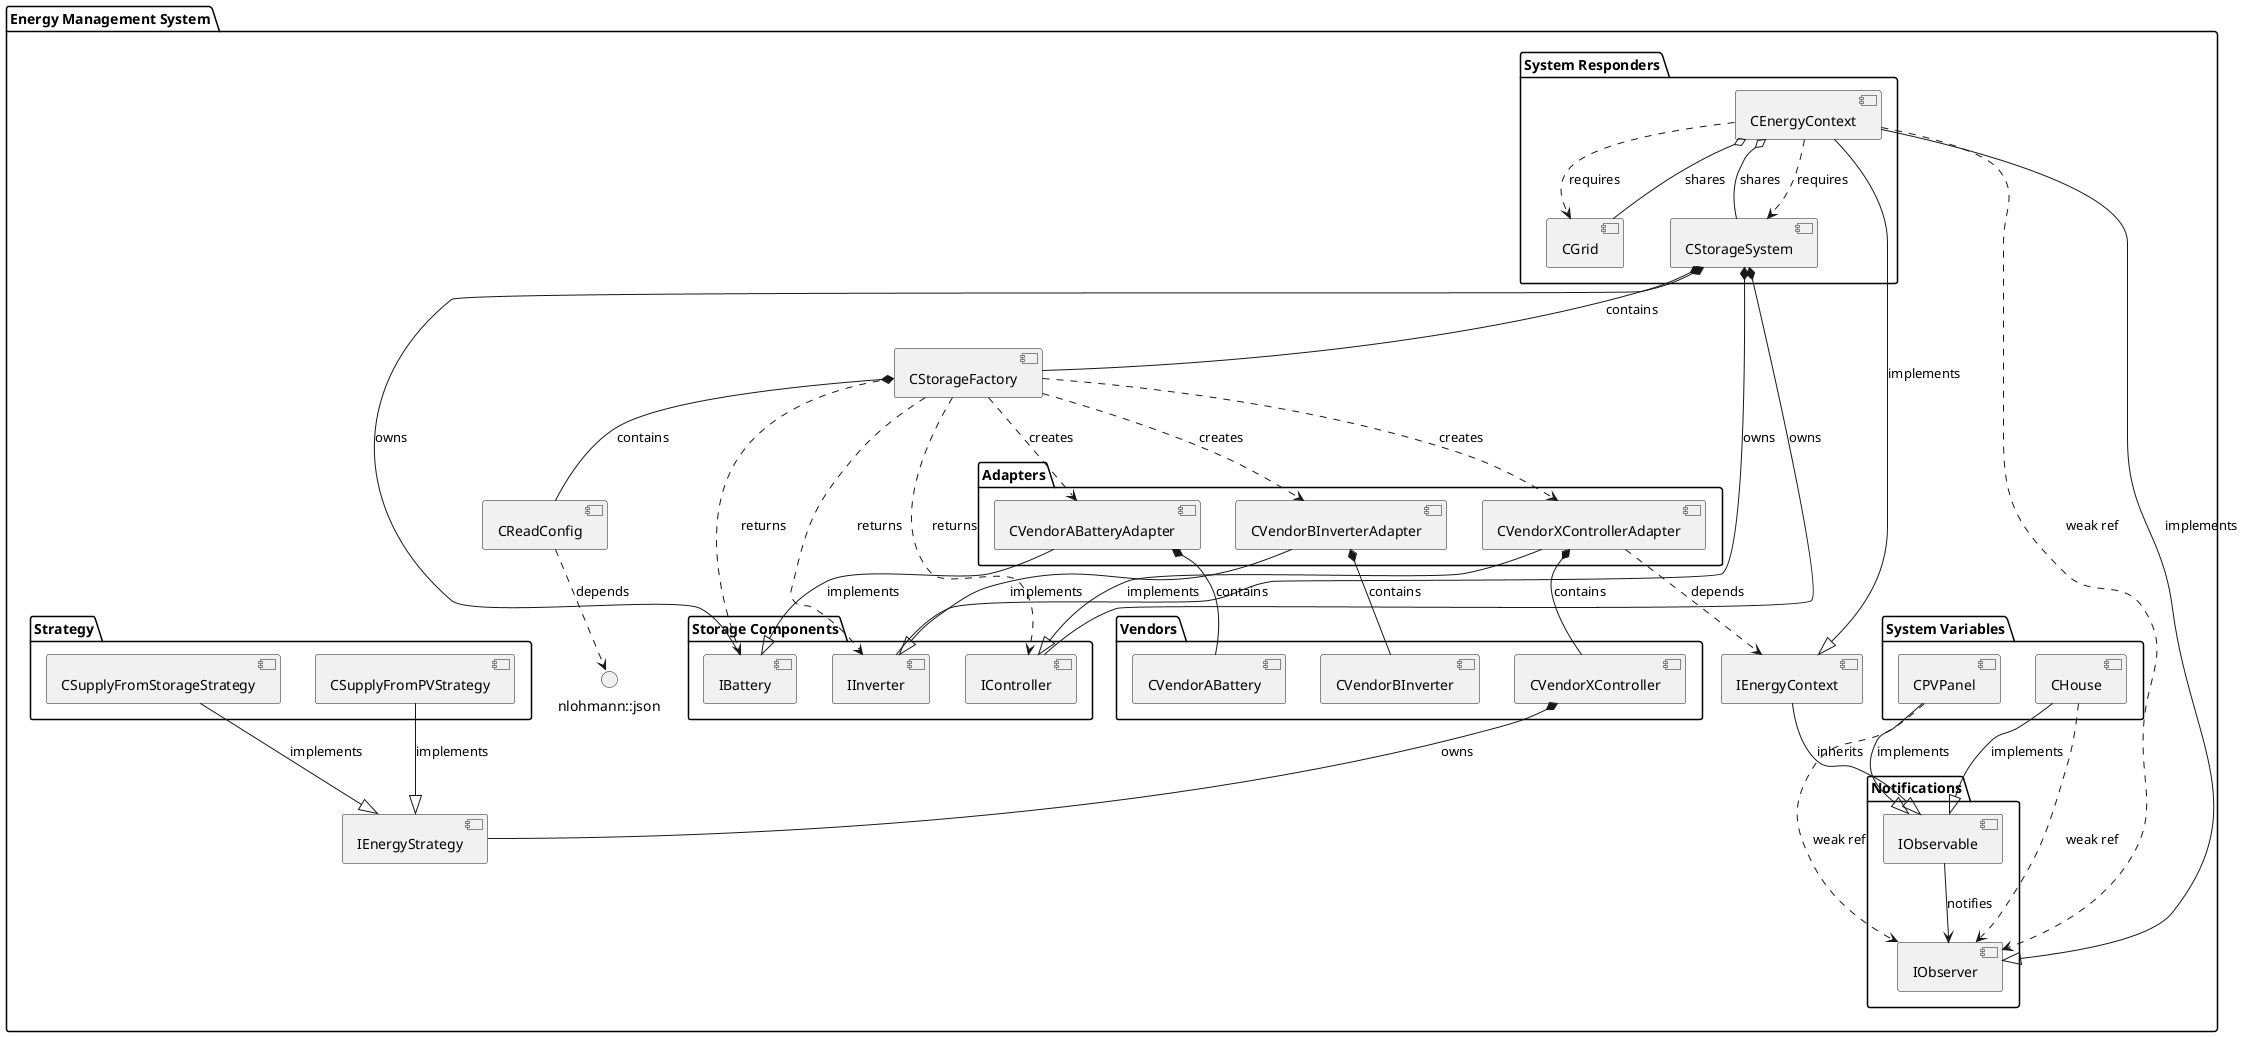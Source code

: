 @startuml Component Diagram

package "Energy Management System" {
    package "System Variables" {
        [CPVPanel] 
        [CHouse] 
    }
        package "System Responders" {
        [CEnergyContext] ..> [CStorageSystem] : "requires"
        [CEnergyContext] ..> [CGrid] : "requires"
    }

    package "Notifications" {
        [IObservable]
        [IObserver]
    } 

    package "Storage Components" {
        [IController]
        [IInverter]
        [IBattery]
    }

    package "Vendors" {
        [CVendorABattery]
        [CVendorBInverter]
        [CVendorXController]
    }

    package "Adapters" {
        [CVendorABatteryAdapter]
        [CVendorBInverterAdapter]
        [CVendorXControllerAdapter]
    }

    package "Strategy" {
        [CSupplyFromPVStrategy]
        [CSupplyFromStorageStrategy]
    }

    [CEnergyContext] o-- [CStorageSystem] : shares
    [CEnergyContext] o-- [CGrid] : shares

    [CPVPanel] --|> [IObservable] : "implements"
    [CHouse] --|> [IObservable] : "implements"

    [CPVPanel] ..> [IObserver] : "weak ref"
    [CHouse] ..> [IObserver] : "weak ref"

    [IObservable] --> [IObserver] : "notifies"

    [CEnergyContext] --|> [IEnergyContext] : "implements"
    [IEnergyContext] --|> [IObservable] : "inherits"
    [CEnergyContext] --|> [IObserver] : "implements"
    [CEnergyContext] ..> [IObserver] : "weak ref"

    [CStorageSystem] *-- [IController] : "owns"
    [CStorageSystem] *-- [IInverter] : "owns"
    [CStorageSystem] *-- [IBattery] : "owns"
    [CStorageSystem] *-- [CStorageFactory] : "contains"

    [CStorageFactory] *-- [CReadConfig] : "contains"
    [CStorageFactory] ..> [CVendorABatteryAdapter] : creates
    [CStorageFactory] ..> [CVendorBInverterAdapter] : creates
    [CStorageFactory] ..> [CVendorXControllerAdapter] : creates
    [CStorageFactory] ..> [IController] : returns
    [CStorageFactory] ..> IInverter : returns
    [CStorageFactory] ..> [IBattery] : returns

    [CReadConfig] ..> "nlohmann::json" : depends 

    [CVendorABatteryAdapter] *-- [CVendorABattery] : "contains"
    [CVendorABatteryAdapter] --|> [IBattery] : "implements"

    [CVendorBInverterAdapter] *-- [CVendorBInverter] : "contains"
    [CVendorBInverterAdapter] --|> [IInverter] : "implements"

    [CVendorXControllerAdapter] *-- [CVendorXController] : "contains"
    [CVendorXControllerAdapter] --|> [IController] : "implements"
    [CVendorXControllerAdapter] ..> [IEnergyContext] : "depends"

    [CSupplyFromPVStrategy] --|> [IEnergyStrategy] : "implements"
    [CSupplyFromStorageStrategy] --|> [IEnergyStrategy] : "implements"

    [CVendorXController] *-- [IEnergyStrategy] : "owns"

}

@enduml
